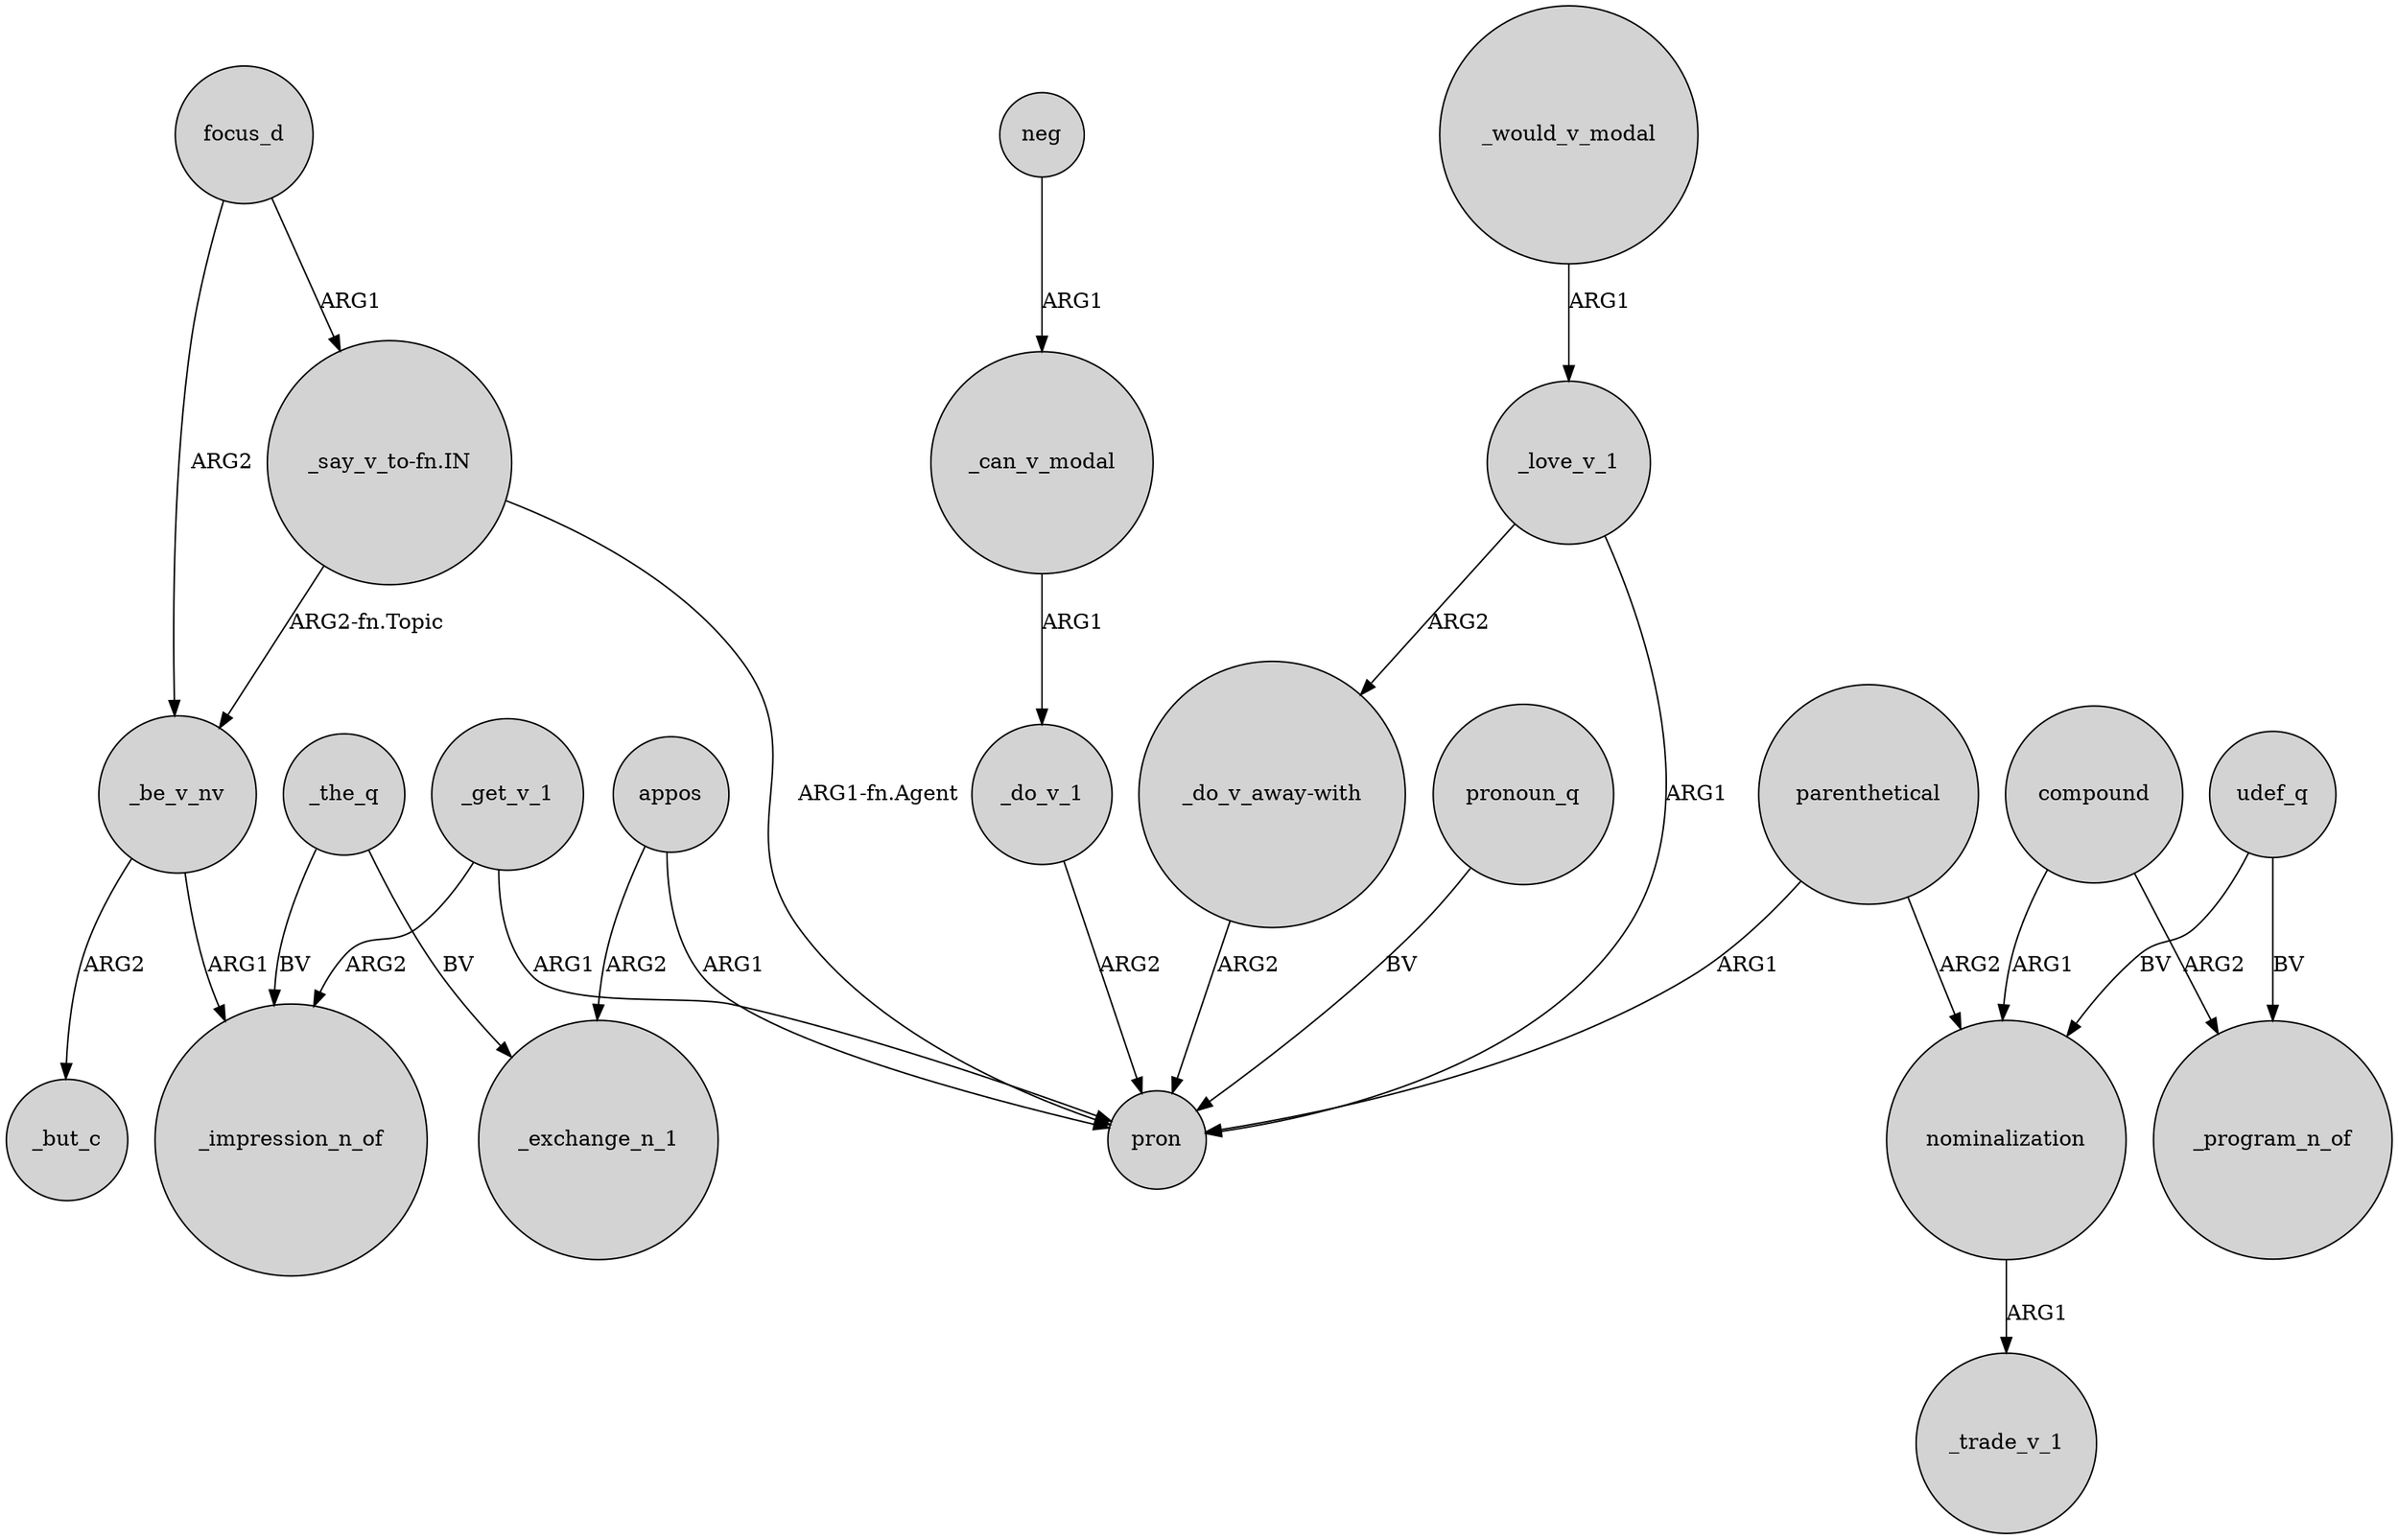 digraph {
	node [shape=circle style=filled]
	_be_v_nv -> _but_c [label=ARG2]
	_get_v_1 -> _impression_n_of [label=ARG2]
	compound -> _program_n_of [label=ARG2]
	_the_q -> _impression_n_of [label=BV]
	parenthetical -> pron [label=ARG1]
	udef_q -> _program_n_of [label=BV]
	appos -> _exchange_n_1 [label=ARG2]
	nominalization -> _trade_v_1 [label=ARG1]
	_get_v_1 -> pron [label=ARG1]
	parenthetical -> nominalization [label=ARG2]
	_love_v_1 -> "_do_v_away-with" [label=ARG2]
	_do_v_1 -> pron [label=ARG2]
	pronoun_q -> pron [label=BV]
	appos -> pron [label=ARG1]
	_would_v_modal -> _love_v_1 [label=ARG1]
	focus_d -> _be_v_nv [label=ARG2]
	"_say_v_to-fn.IN" -> _be_v_nv [label="ARG2-fn.Topic"]
	_can_v_modal -> _do_v_1 [label=ARG1]
	udef_q -> nominalization [label=BV]
	"_say_v_to-fn.IN" -> pron [label="ARG1-fn.Agent"]
	_be_v_nv -> _impression_n_of [label=ARG1]
	_love_v_1 -> pron [label=ARG1]
	"_do_v_away-with" -> pron [label=ARG2]
	compound -> nominalization [label=ARG1]
	neg -> _can_v_modal [label=ARG1]
	_the_q -> _exchange_n_1 [label=BV]
	focus_d -> "_say_v_to-fn.IN" [label=ARG1]
}
